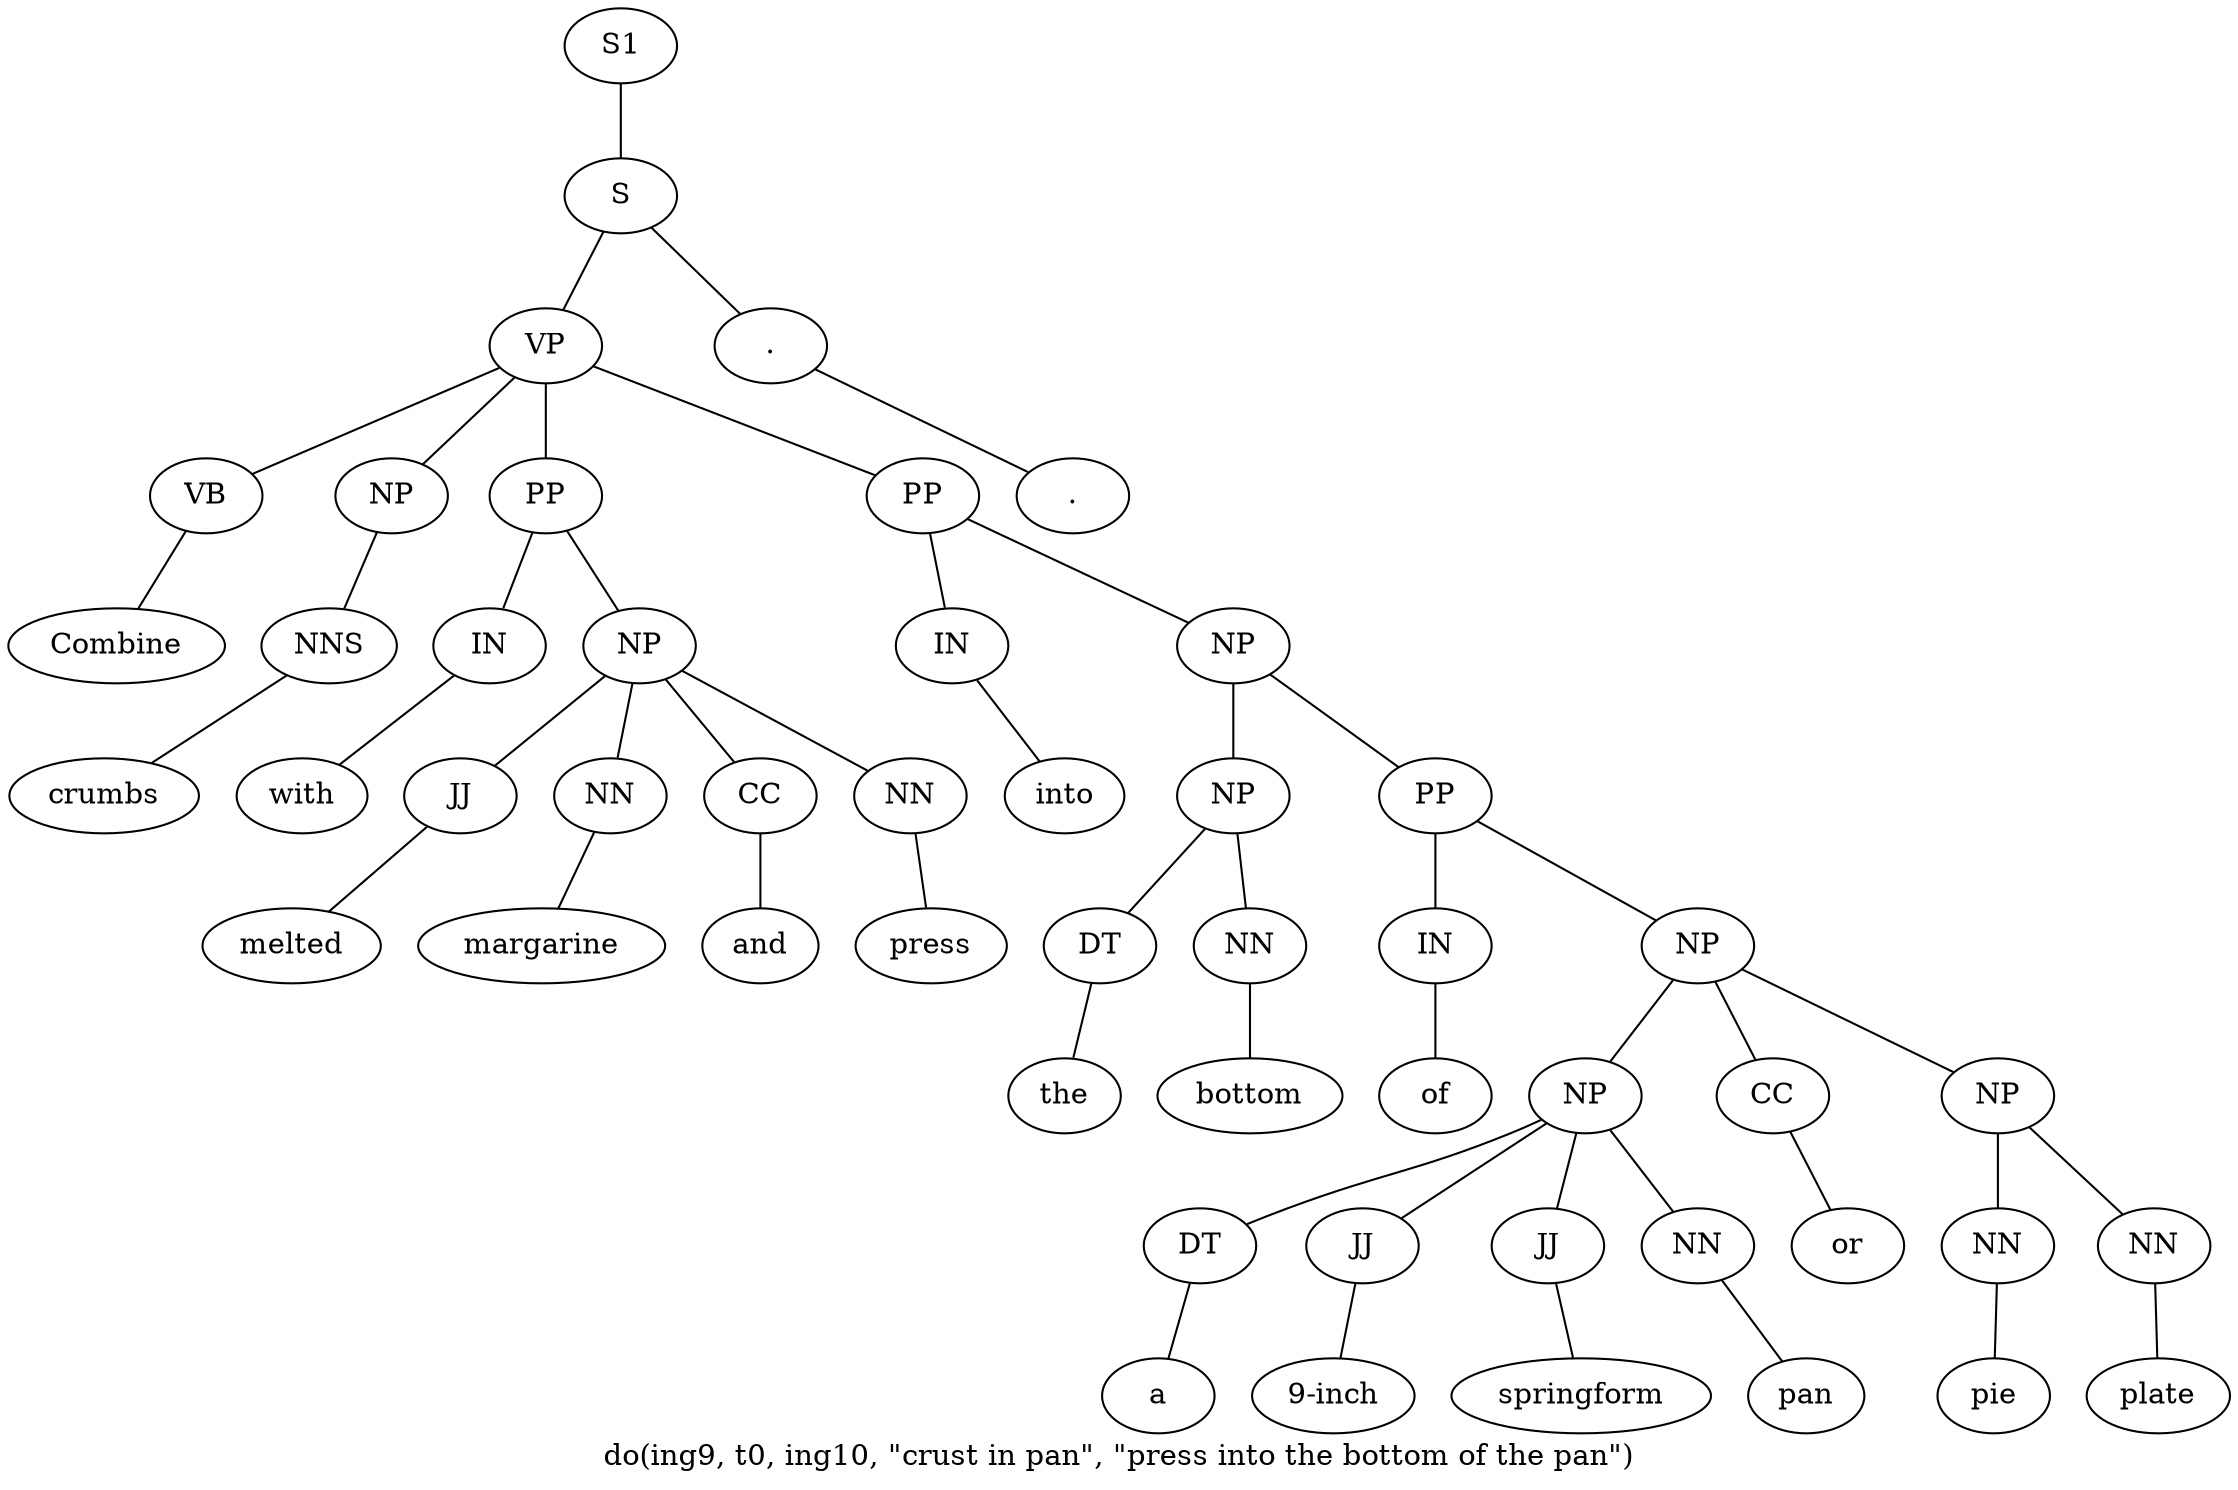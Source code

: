 graph SyntaxGraph {
	label = "do(ing9, t0, ing10, \"crust in pan\", \"press into the bottom of the pan\")";
	Node0 [label="S1"];
	Node1 [label="S"];
	Node2 [label="VP"];
	Node3 [label="VB"];
	Node4 [label="Combine"];
	Node5 [label="NP"];
	Node6 [label="NNS"];
	Node7 [label="crumbs"];
	Node8 [label="PP"];
	Node9 [label="IN"];
	Node10 [label="with"];
	Node11 [label="NP"];
	Node12 [label="JJ"];
	Node13 [label="melted"];
	Node14 [label="NN"];
	Node15 [label="margarine"];
	Node16 [label="CC"];
	Node17 [label="and"];
	Node18 [label="NN"];
	Node19 [label="press"];
	Node20 [label="PP"];
	Node21 [label="IN"];
	Node22 [label="into"];
	Node23 [label="NP"];
	Node24 [label="NP"];
	Node25 [label="DT"];
	Node26 [label="the"];
	Node27 [label="NN"];
	Node28 [label="bottom"];
	Node29 [label="PP"];
	Node30 [label="IN"];
	Node31 [label="of"];
	Node32 [label="NP"];
	Node33 [label="NP"];
	Node34 [label="DT"];
	Node35 [label="a"];
	Node36 [label="JJ"];
	Node37 [label="9-inch"];
	Node38 [label="JJ"];
	Node39 [label="springform"];
	Node40 [label="NN"];
	Node41 [label="pan"];
	Node42 [label="CC"];
	Node43 [label="or"];
	Node44 [label="NP"];
	Node45 [label="NN"];
	Node46 [label="pie"];
	Node47 [label="NN"];
	Node48 [label="plate"];
	Node49 [label="."];
	Node50 [label="."];

	Node0 -- Node1;
	Node1 -- Node2;
	Node1 -- Node49;
	Node2 -- Node3;
	Node2 -- Node5;
	Node2 -- Node8;
	Node2 -- Node20;
	Node3 -- Node4;
	Node5 -- Node6;
	Node6 -- Node7;
	Node8 -- Node9;
	Node8 -- Node11;
	Node9 -- Node10;
	Node11 -- Node12;
	Node11 -- Node14;
	Node11 -- Node16;
	Node11 -- Node18;
	Node12 -- Node13;
	Node14 -- Node15;
	Node16 -- Node17;
	Node18 -- Node19;
	Node20 -- Node21;
	Node20 -- Node23;
	Node21 -- Node22;
	Node23 -- Node24;
	Node23 -- Node29;
	Node24 -- Node25;
	Node24 -- Node27;
	Node25 -- Node26;
	Node27 -- Node28;
	Node29 -- Node30;
	Node29 -- Node32;
	Node30 -- Node31;
	Node32 -- Node33;
	Node32 -- Node42;
	Node32 -- Node44;
	Node33 -- Node34;
	Node33 -- Node36;
	Node33 -- Node38;
	Node33 -- Node40;
	Node34 -- Node35;
	Node36 -- Node37;
	Node38 -- Node39;
	Node40 -- Node41;
	Node42 -- Node43;
	Node44 -- Node45;
	Node44 -- Node47;
	Node45 -- Node46;
	Node47 -- Node48;
	Node49 -- Node50;
}